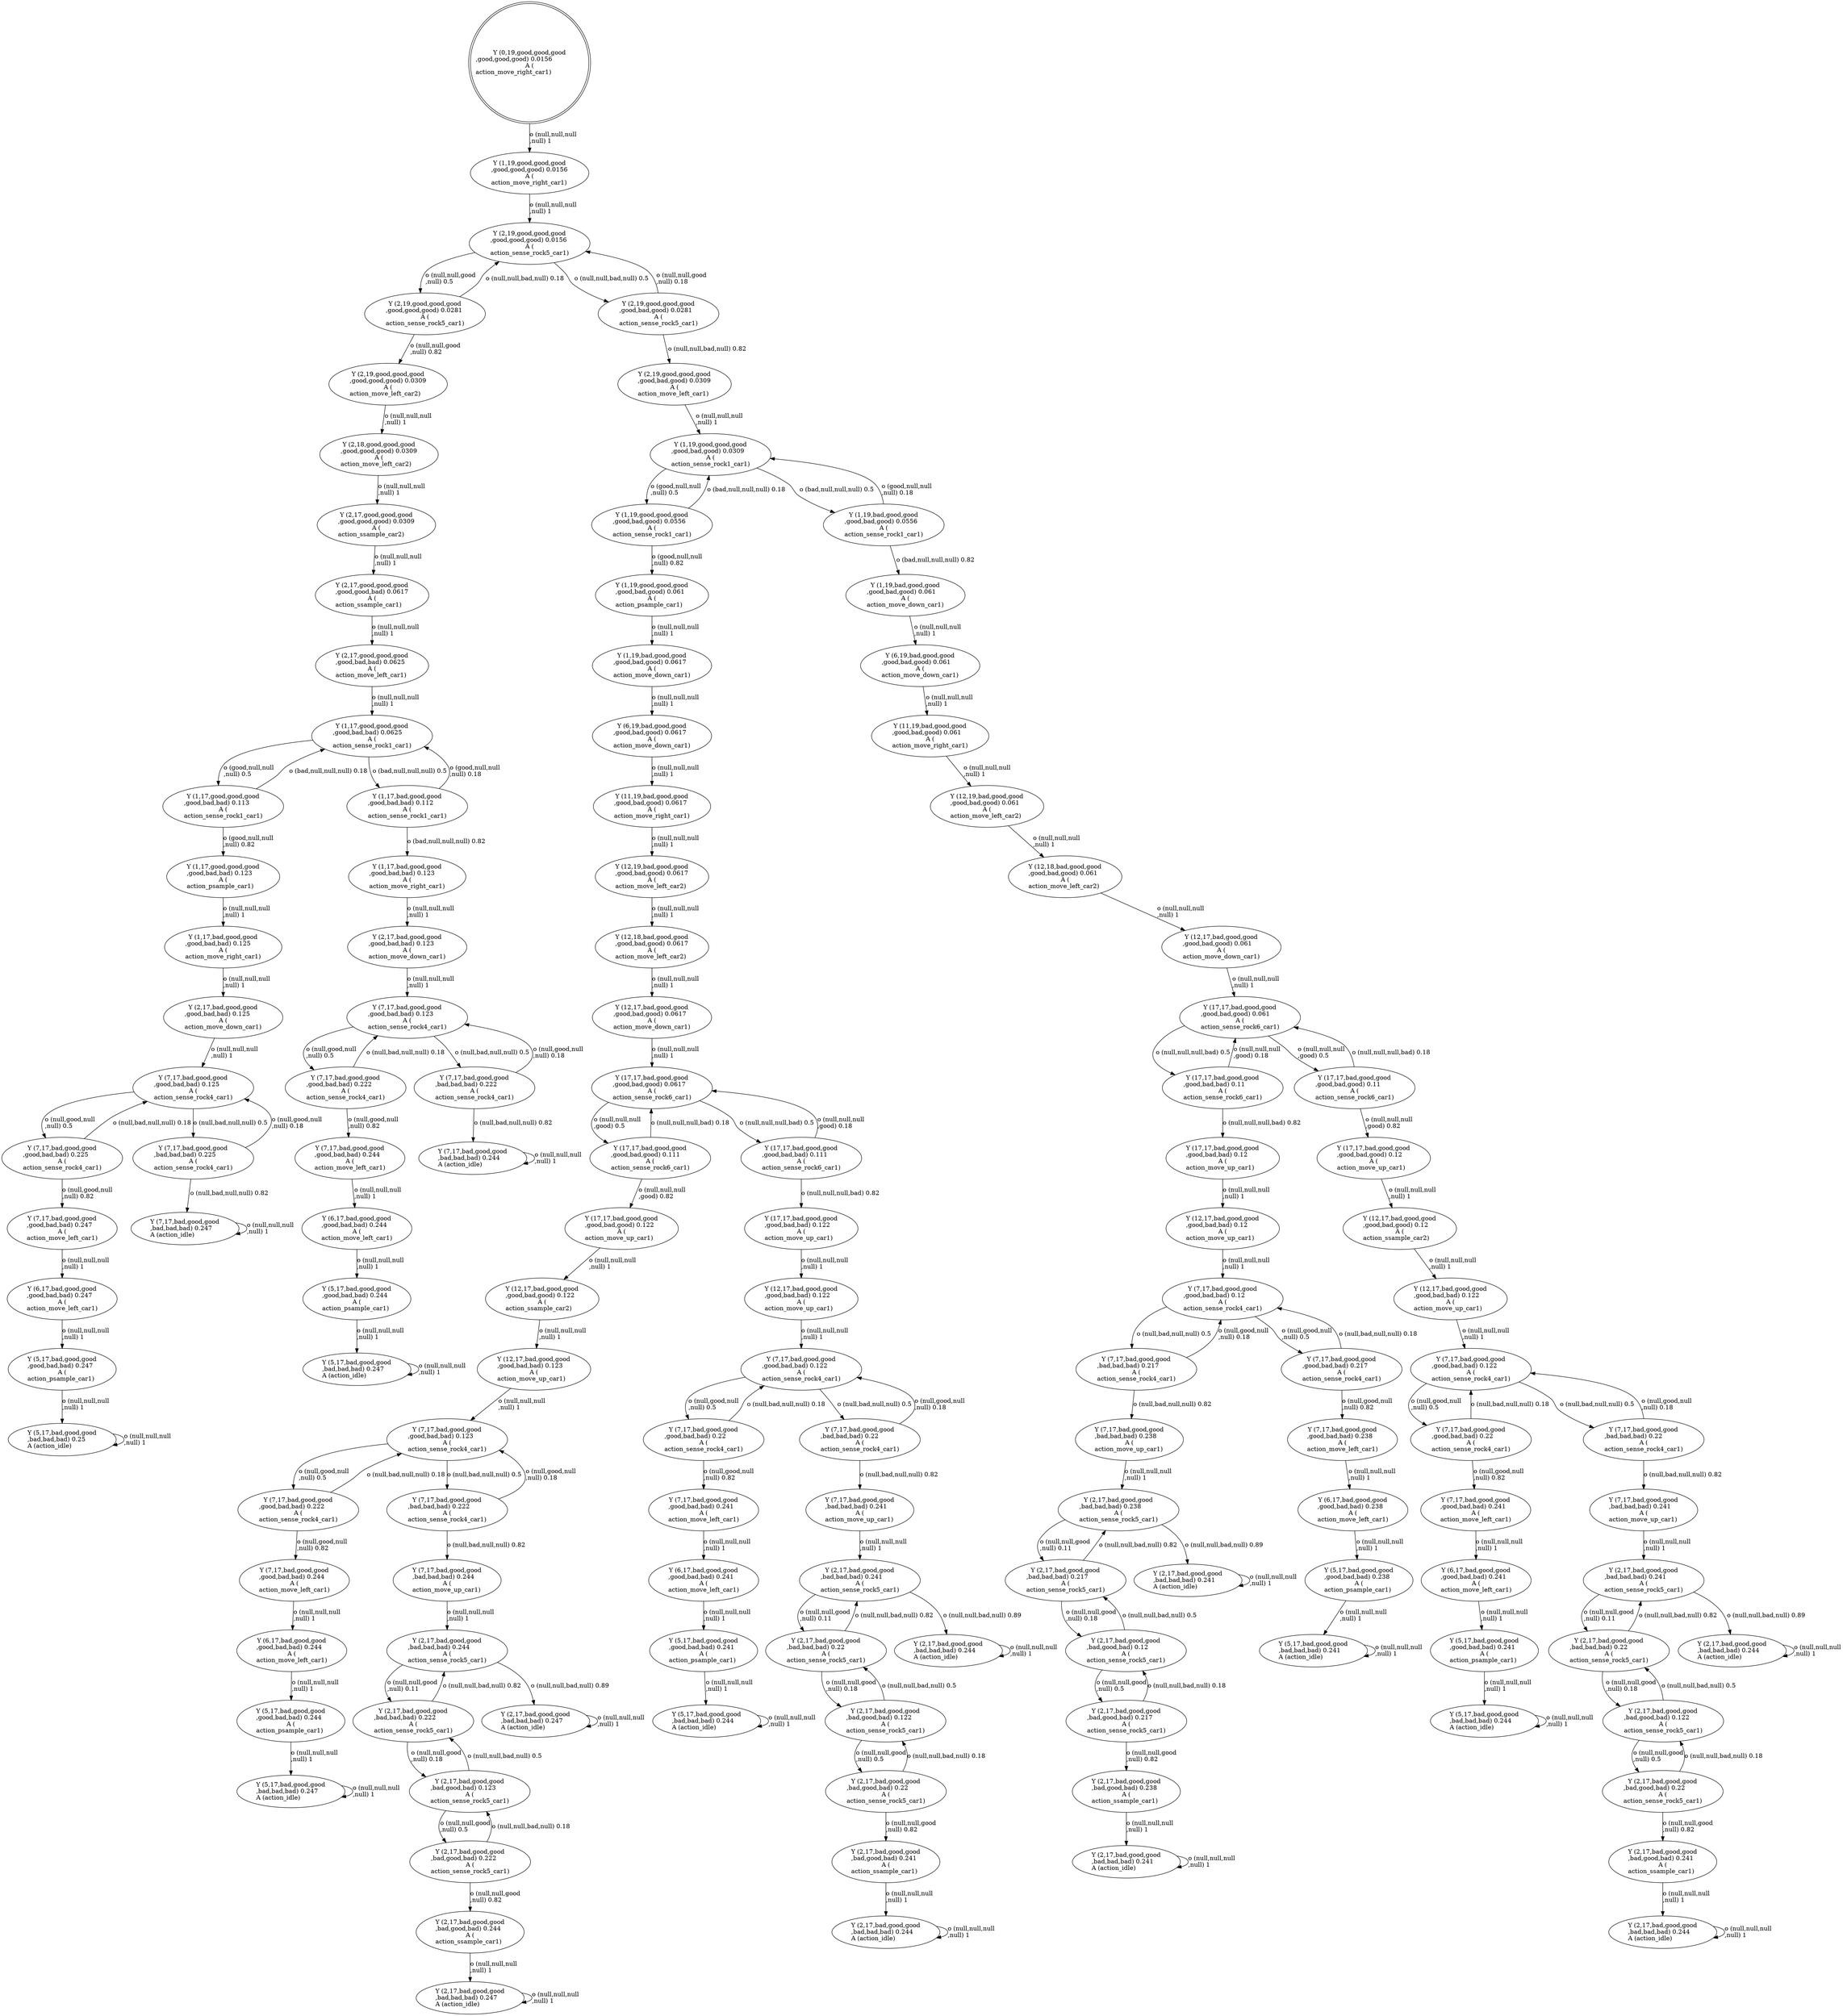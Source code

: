 digraph G
{
root [label="Y (0,19,good,good,good\n,good,good,good) 0.0156\lA (\naction_move_right_car1)\l" shape=doublecircle labeljust="l"];
x0row58 [label="Y (2,18,good,good,good\n,good,good,good) 0.0309\lA (\naction_move_left_car2)\l"];
x0row283 [label="Y (2,19,good,good,good\n,good,bad,good) 0.0309\lA (\naction_move_left_car1)\l"];
x0row288 [label="Y (1,19,good,good,good\n,good,bad,good) 0.0309\lA (\naction_sense_rock1_car1)\l"];
x0row181 [label="Y (7,17,bad,good,good\n,bad,bad,bad) 0.247\lA (action_idle)\l"];
x0row185 [label="Y (2,17,bad,good,good\n,bad,bad,bad) 0.247\lA (action_idle)\l"];
x0row44 [label="Y (2,19,good,good,good\n,good,good,good) 0.0309\lA (\naction_move_left_car2)\l"];
x0row137 [label="Y (7,17,bad,good,good\n,good,bad,bad) 0.125\lA (\naction_sense_rock4_car1)\l"];
x0row767 [label="Y (12,19,bad,good,good\n,good,bad,good) 0.061\lA (\naction_move_left_car2)\l"];
x0row117 [label="Y (1,17,good,good,good\n,good,bad,bad) 0.123\lA (\naction_psample_car1)\l"];
x0row70 [label="Y (2,17,good,good,good\n,good,good,good) 0.0309\lA (\naction_ssample_car2)\l"];
x0row32 [label="Y (2,19,good,good,good\n,good,good,good) 0.0281\lA (\naction_sense_rock5_car1)\l"];
x0row33 [label="Y (2,19,good,good,good\n,good,bad,good) 0.0281\lA (\naction_sense_rock5_car1)\l"];
x0row107 [label="Y (1,17,bad,good,good\n,good,bad,bad) 0.125\lA (\naction_move_right_car1)\l"];
x0row108 [label="Y (1,17,good,good,good\n,good,bad,bad) 0.113\lA (\naction_sense_rock1_car1)\l"];
x0row109 [label="Y (1,17,bad,good,good\n,good,bad,bad) 0.112\lA (\naction_sense_rock1_car1)\l"];
x0row266 [label="Y (7,17,bad,good,good\n,bad,bad,bad) 0.244\lA (action_idle)\l"];
x0row270 [label="Y (2,17,bad,good,good\n,bad,bad,bad) 0.244\lA (action_idle)\l"];
x0row216 [label="Y (7,17,bad,good,good\n,good,bad,bad) 0.222\lA (\naction_sense_rock4_car1)\l"];
x0row217 [label="Y (7,17,bad,good,good\n,bad,bad,bad) 0.222\lA (\naction_sense_rock4_car1)\l"];
x0row225 [label="Y (7,17,bad,good,good\n,good,bad,bad) 0.244\lA (\naction_move_left_car1)\l"];
x0row338 [label="Y (6,19,bad,good,good\n,good,bad,good) 0.0617\lA (\naction_move_down_car1)\l"];
x0row193 [label="Y (1,17,bad,good,good\n,good,bad,bad) 0.123\lA (\naction_move_right_car1)\l"];
x0row199 [label="Y (2,17,bad,good,good\n,good,bad,bad) 0.123\lA (\naction_move_down_car1)\l"];
x0row206 [label="Y (7,17,bad,good,good\n,good,bad,bad) 0.123\lA (\naction_sense_rock4_car1)\l"];
x0row153 [label="Y (6,17,bad,good,good\n,good,bad,bad) 0.247\lA (\naction_move_left_car1)\l"];
x0row159 [label="Y (5,17,bad,good,good\n,good,bad,bad) 0.247\lA (\naction_psample_car1)\l"];
x0row302 [label="Y (1,19,good,good,good\n,good,bad,good) 0.0556\lA (\naction_sense_rock1_car1)\l"];
x0row301 [label="Y (1,19,bad,good,good\n,good,bad,good) 0.0617\lA (\naction_move_down_car1)\l"];
x0row303 [label="Y (1,19,bad,good,good\n,good,bad,good) 0.0556\lA (\naction_sense_rock1_car1)\l"];
x0row315 [label="Y (1,19,good,good,good\n,good,bad,good) 0.061\lA (\naction_psample_car1)\l"];
x0row349 [label="Y (11,19,bad,good,good\n,good,bad,good) 0.0617\lA (\naction_move_right_car1)\l"];
x0row359 [label="Y (12,19,bad,good,good\n,good,bad,good) 0.0617\lA (\naction_move_left_car2)\l"];
x0row85 [label="Y (2,17,good,good,good\n,good,good,bad) 0.0617\lA (\naction_ssample_car1)\l"];
x0row88 [label="Y (2,17,good,good,good\n,good,bad,bad) 0.0625\lA (\naction_move_left_car1)\l"];
x0row97 [label="Y (1,17,good,good,good\n,good,bad,bad) 0.0625\lA (\naction_sense_rock1_car1)\l"];
x0row13 [label="Y (2,19,good,good,good\n,good,good,good) 0.0156\lA (\naction_sense_rock5_car1)\l"];
x0row1 [label="Y (1,19,good,good,good\n,good,good,good) 0.0156\lA (\naction_move_right_car1)\l"];
x0row228 [label="Y (6,17,bad,good,good\n,good,bad,bad) 0.244\lA (\naction_move_left_car1)\l"];
x0row236 [label="Y (5,17,bad,good,good\n,good,bad,bad) 0.244\lA (\naction_psample_car1)\l"];
x0row143 [label="Y (7,17,bad,good,good\n,good,bad,bad) 0.225\lA (\naction_sense_rock4_car1)\l"];
x0row144 [label="Y (7,17,bad,good,good\n,bad,bad,bad) 0.225\lA (\naction_sense_rock4_car1)\l"];
x0row150 [label="Y (7,17,bad,good,good\n,good,bad,bad) 0.247\lA (\naction_move_left_car1)\l"];
x0row168 [label="Y (5,17,bad,good,good\n,bad,bad,bad) 0.25\lA (action_idle)\l"];
x0row247 [label="Y (5,17,bad,good,good\n,bad,bad,bad) 0.247\lA (action_idle)\l"];
x0row513 [label="Y (2,17,bad,good,good\n,bad,bad,bad) 0.222\lA (\naction_sense_rock5_car1)\l"];
x0row514 [label="Y (2,17,bad,good,good\n,bad,bad,bad) 0.247\lA (action_idle)\l"];
x0row743 [label="Y (6,19,bad,good,good\n,good,bad,good) 0.061\lA (\naction_move_down_car1)\l"];
x0row755 [label="Y (11,19,bad,good,good\n,good,bad,good) 0.061\lA (\naction_move_right_car1)\l"];
x0row406 [label="Y (17,17,bad,good,good\n,good,bad,good) 0.111\lA (\naction_sense_rock6_car1)\l"];
x0row407 [label="Y (17,17,bad,good,good\n,good,bad,bad) 0.111\lA (\naction_sense_rock6_car1)\l"];
x0row415 [label="Y (17,17,bad,good,good\n,good,bad,good) 0.122\lA (\naction_move_up_car1)\l"];
x0row419 [label="Y (12,17,bad,good,good\n,good,bad,good) 0.122\lA (\naction_ssample_car2)\l"];
x0row649 [label="Y (7,17,bad,good,good\n,bad,bad,bad) 0.241\lA (\naction_move_up_car1)\l"];
x0row657 [label="Y (2,17,bad,good,good\n,bad,bad,bad) 0.241\lA (\naction_sense_rock5_car1)\l"];
x0row667 [label="Y (2,17,bad,good,good\n,bad,bad,bad) 0.244\lA (action_idle)\l"];
x0row670 [label="Y (2,17,bad,good,good\n,bad,bad,bad) 0.22\lA (\naction_sense_rock5_car1)\l"];
x0row671 [label="Y (2,17,bad,good,good\n,bad,bad,bad) 0.244\lA (action_idle)\l"];
x0row680 [label="Y (2,17,bad,good,good\n,bad,good,bad) 0.122\lA (\naction_sense_rock5_car1)\l"];
x0row497 [label="Y (7,17,bad,good,good\n,bad,bad,bad) 0.244\lA (\naction_move_up_car1)\l"];
x0row503 [label="Y (2,17,bad,good,good\n,bad,bad,bad) 0.244\lA (\naction_sense_rock5_car1)\l"];
x0row1052 [label="Y (7,17,bad,good,good\n,bad,bad,bad) 0.217\lA (\naction_sense_rock4_car1)\l"];
x0row1051 [label="Y (7,17,bad,good,good\n,good,bad,bad) 0.217\lA (\naction_sense_rock4_car1)\l"];
x0row1125 [label="Y (7,17,bad,good,good\n,bad,bad,bad) 0.238\lA (\naction_move_up_car1)\l"];
x0row1064 [label="Y (7,17,bad,good,good\n,good,bad,bad) 0.238\lA (\naction_move_left_car1)\l"];
x0row1071 [label="Y (6,17,bad,good,good\n,good,bad,bad) 0.238\lA (\naction_move_left_car1)\l"];
x0row1083 [label="Y (5,17,bad,good,good\n,good,bad,bad) 0.238\lA (\naction_psample_car1)\l"];
x0row521 [label="Y (2,17,bad,good,good\n,bad,good,bad) 0.123\lA (\naction_sense_rock5_car1)\l"];
x0row528 [label="Y (2,17,bad,good,good\n,bad,good,bad) 0.222\lA (\naction_sense_rock5_car1)\l"];
x0row535 [label="Y (2,17,bad,good,good\n,bad,good,bad) 0.244\lA (\naction_ssample_car1)\l"];
x0row1150 [label="Y (2,17,bad,good,good\n,bad,bad,bad) 0.217\lA (\naction_sense_rock5_car1)\l"];
x0row1151 [label="Y (2,17,bad,good,good\n,bad,bad,bad) 0.241\lA (action_idle)\l"];
x0row1162 [label="Y (2,17,bad,good,good\n,bad,good,bad) 0.12\lA (\naction_sense_rock5_car1)\l"];
x0row732 [label="Y (1,19,bad,good,good\n,good,bad,good) 0.061\lA (\naction_move_down_car1)\l"];
x0row1098 [label="Y (5,17,bad,good,good\n,bad,bad,bad) 0.241\lA (action_idle)\l"];
x0row598 [label="Y (7,17,bad,good,good\n,good,bad,bad) 0.241\lA (\naction_move_left_car1)\l"];
x0row615 [label="Y (5,17,bad,good,good\n,good,bad,bad) 0.241\lA (\naction_psample_car1)\l"];
x0row628 [label="Y (5,17,bad,good,good\n,bad,bad,bad) 0.244\lA (action_idle)\l"];
x0row788 [label="Y (12,18,bad,good,good\n,good,bad,good) 0.061\lA (\naction_move_left_car2)\l"];
x0row800 [label="Y (12,17,bad,good,good\n,good,bad,good) 0.061\lA (\naction_move_down_car1)\l"];
x0row805 [label="Y (17,17,bad,good,good\n,good,bad,good) 0.061\lA (\naction_sense_rock6_car1)\l"];
x0row815 [label="Y (12,17,bad,good,good\n,good,bad,bad) 0.122\lA (\naction_move_up_car1)\l"];
x0row825 [label="Y (17,17,bad,good,good\n,good,bad,bad) 0.11\lA (\naction_sense_rock6_car1)\l"];
x0row824 [label="Y (17,17,bad,good,good\n,good,bad,good) 0.11\lA (\naction_sense_rock6_car1)\l"];
x0row386 [label="Y (12,17,bad,good,good\n,good,bad,good) 0.0617\lA (\naction_move_down_car1)\l"];
x0row391 [label="Y (17,17,bad,good,good\n,good,bad,good) 0.0617\lA (\naction_sense_rock6_car1)\l"];
x0row399 [label="Y (12,17,bad,good,good\n,good,bad,bad) 0.123\lA (\naction_move_up_car1)\l"];
x0row1021 [label="Y (17,17,bad,good,good\n,good,bad,bad) 0.12\lA (\naction_move_up_car1)\l"];
x0row1025 [label="Y (12,17,bad,good,good\n,good,bad,bad) 0.12\lA (\naction_move_up_car1)\l"];
x0row1133 [label="Y (2,17,bad,good,good\n,bad,bad,bad) 0.238\lA (\naction_sense_rock5_car1)\l"];
x0row1145 [label="Y (2,17,bad,good,good\n,bad,bad,bad) 0.241\lA (action_idle)\l"];
x0row576 [label="Y (7,17,bad,good,good\n,good,bad,bad) 0.122\lA (\naction_sense_rock4_car1)\l"];
x0row587 [label="Y (7,17,bad,good,good\n,good,bad,bad) 0.22\lA (\naction_sense_rock4_car1)\l"];
x0row588 [label="Y (7,17,bad,good,good\n,bad,bad,bad) 0.22\lA (\naction_sense_rock4_car1)\l"];
x0row605 [label="Y (6,17,bad,good,good\n,good,bad,bad) 0.241\lA (\naction_move_left_car1)\l"];
x0row438 [label="Y (7,17,bad,good,good\n,good,bad,bad) 0.123\lA (\naction_sense_rock4_car1)\l"];
x0row469 [label="Y (5,17,bad,good,good\n,good,bad,bad) 0.244\lA (\naction_psample_car1)\l"];
x0row480 [label="Y (5,17,bad,good,good\n,bad,bad,bad) 0.247\lA (action_idle)\l"];
x0row447 [label="Y (7,17,bad,good,good\n,good,bad,bad) 0.222\lA (\naction_sense_rock4_car1)\l"];
x0row448 [label="Y (7,17,bad,good,good\n,bad,bad,bad) 0.222\lA (\naction_sense_rock4_car1)\l"];
x0row456 [label="Y (7,17,bad,good,good\n,good,bad,bad) 0.244\lA (\naction_move_left_car1)\l"];
x0row461 [label="Y (6,17,bad,good,good\n,good,bad,bad) 0.244\lA (\naction_move_left_car1)\l"];
x0row1173 [label="Y (2,17,bad,good,good\n,bad,good,bad) 0.217\lA (\naction_sense_rock5_car1)\l"];
x0row1184 [label="Y (2,17,bad,good,good\n,bad,good,bad) 0.238\lA (\naction_ssample_car1)\l"];
x0row563 [label="Y (17,17,bad,good,good\n,good,bad,bad) 0.122\lA (\naction_move_up_car1)\l"];
x0row567 [label="Y (12,17,bad,good,good\n,good,bad,bad) 0.122\lA (\naction_move_up_car1)\l"];
x0row1036 [label="Y (7,17,bad,good,good\n,good,bad,bad) 0.12\lA (\naction_sense_rock4_car1)\l"];
x0row689 [label="Y (2,17,bad,good,good\n,bad,good,bad) 0.22\lA (\naction_sense_rock5_car1)\l"];
x0row698 [label="Y (2,17,bad,good,good\n,bad,good,bad) 0.241\lA (\naction_ssample_car1)\l"];
x0row835 [label="Y (17,17,bad,good,good\n,good,bad,good) 0.12\lA (\naction_move_up_car1)\l"];
x0row839 [label="Y (12,17,bad,good,good\n,good,bad,good) 0.12\lA (\naction_ssample_car2)\l"];
x0row862 [label="Y (7,17,bad,good,good\n,good,bad,bad) 0.122\lA (\naction_sense_rock4_car1)\l"];
x0row875 [label="Y (7,17,bad,good,good\n,good,bad,bad) 0.22\lA (\naction_sense_rock4_car1)\l"];
x0row876 [label="Y (7,17,bad,good,good\n,bad,bad,bad) 0.22\lA (\naction_sense_rock4_car1)\l"];
x0row886 [label="Y (7,17,bad,good,good\n,good,bad,bad) 0.241\lA (\naction_move_left_car1)\l"];
x0row891 [label="Y (6,17,bad,good,good\n,good,bad,bad) 0.241\lA (\naction_move_left_car1)\l"];
x0row901 [label="Y (5,17,bad,good,good\n,good,bad,bad) 0.241\lA (\naction_psample_car1)\l"];
x0row914 [label="Y (5,17,bad,good,good\n,bad,bad,bad) 0.244\lA (action_idle)\l"];
x0row937 [label="Y (7,17,bad,good,good\n,bad,bad,bad) 0.241\lA (\naction_move_up_car1)\l"];
x0row943 [label="Y (2,17,bad,good,good\n,bad,bad,bad) 0.241\lA (\naction_sense_rock5_car1)\l"];
x0row957 [label="Y (2,17,bad,good,good\n,bad,bad,bad) 0.22\lA (\naction_sense_rock5_car1)\l"];
x0row958 [label="Y (2,17,bad,good,good\n,bad,bad,bad) 0.244\lA (action_idle)\l"];
x0row967 [label="Y (2,17,bad,good,good\n,bad,good,bad) 0.122\lA (\naction_sense_rock5_car1)\l"];
x0row976 [label="Y (2,17,bad,good,good\n,bad,good,bad) 0.22\lA (\naction_sense_rock5_car1)\l"];
x0row985 [label="Y (2,17,bad,good,good\n,bad,good,bad) 0.241\lA (\naction_ssample_car1)\l"];
x0row376 [label="Y (12,18,bad,good,good\n,good,bad,good) 0.0617\lA (\naction_move_left_car2)\l"];
x0row131 [label="Y (2,17,bad,good,good\n,good,bad,bad) 0.125\lA (\naction_move_down_car1)\l"];
root -> x0row1 [label="o (null,null,null\n,null) 1\l"];
x0row1 -> x0row13 [label="o (null,null,null\n,null) 1\l"];
x0row13 -> x0row32 [label="o (null,null,good\n,null) 0.5\l"];
x0row13 -> x0row33 [label="o (null,null,bad,null) 0.5\l"];
x0row32 -> x0row44 [label="o (null,null,good\n,null) 0.82\l"];
x0row32 -> x0row13 [label="o (null,null,bad,null) 0.18\l"];
x0row44 -> x0row58 [label="o (null,null,null\n,null) 1\l"];
x0row58 -> x0row70 [label="o (null,null,null\n,null) 1\l"];
x0row70 -> x0row85 [label="o (null,null,null\n,null) 1\l"];
x0row85 -> x0row88 [label="o (null,null,null\n,null) 1\l"];
x0row88 -> x0row97 [label="o (null,null,null\n,null) 1\l"];
x0row97 -> x0row108 [label="o (good,null,null\n,null) 0.5\l"];
x0row97 -> x0row109 [label="o (bad,null,null,null) 0.5\l"];
x0row108 -> x0row117 [label="o (good,null,null\n,null) 0.82\l"];
x0row108 -> x0row97 [label="o (bad,null,null,null) 0.18\l"];
x0row117 -> x0row107 [label="o (null,null,null\n,null) 1\l"];
x0row107 -> x0row131 [label="o (null,null,null\n,null) 1\l"];
x0row131 -> x0row137 [label="o (null,null,null\n,null) 1\l"];
x0row137 -> x0row143 [label="o (null,good,null\n,null) 0.5\l"];
x0row137 -> x0row144 [label="o (null,bad,null,null) 0.5\l"];
x0row143 -> x0row150 [label="o (null,good,null\n,null) 0.82\l"];
x0row143 -> x0row137 [label="o (null,bad,null,null) 0.18\l"];
x0row150 -> x0row153 [label="o (null,null,null\n,null) 1\l"];
x0row153 -> x0row159 [label="o (null,null,null\n,null) 1\l"];
x0row159 -> x0row168 [label="o (null,null,null\n,null) 1\l"];
x0row168 -> x0row168 [label="o (null,null,null\n,null) 1\l"];
x0row144 -> x0row137 [label="o (null,good,null\n,null) 0.18\l"];
x0row144 -> x0row181 [label="o (null,bad,null,null) 0.82\l"];
x0row181 -> x0row181 [label="o (null,null,null\n,null) 1\l"];
x0row109 -> x0row97 [label="o (good,null,null\n,null) 0.18\l"];
x0row109 -> x0row193 [label="o (bad,null,null,null) 0.82\l"];
x0row193 -> x0row199 [label="o (null,null,null\n,null) 1\l"];
x0row199 -> x0row206 [label="o (null,null,null\n,null) 1\l"];
x0row206 -> x0row216 [label="o (null,good,null\n,null) 0.5\l"];
x0row206 -> x0row217 [label="o (null,bad,null,null) 0.5\l"];
x0row216 -> x0row225 [label="o (null,good,null\n,null) 0.82\l"];
x0row216 -> x0row206 [label="o (null,bad,null,null) 0.18\l"];
x0row225 -> x0row228 [label="o (null,null,null\n,null) 1\l"];
x0row228 -> x0row236 [label="o (null,null,null\n,null) 1\l"];
x0row236 -> x0row247 [label="o (null,null,null\n,null) 1\l"];
x0row247 -> x0row247 [label="o (null,null,null\n,null) 1\l"];
x0row217 -> x0row206 [label="o (null,good,null\n,null) 0.18\l"];
x0row217 -> x0row266 [label="o (null,bad,null,null) 0.82\l"];
x0row266 -> x0row266 [label="o (null,null,null\n,null) 1\l"];
x0row33 -> x0row13 [label="o (null,null,good\n,null) 0.18\l"];
x0row33 -> x0row283 [label="o (null,null,bad,null) 0.82\l"];
x0row283 -> x0row288 [label="o (null,null,null\n,null) 1\l"];
x0row288 -> x0row302 [label="o (good,null,null\n,null) 0.5\l"];
x0row288 -> x0row303 [label="o (bad,null,null,null) 0.5\l"];
x0row302 -> x0row315 [label="o (good,null,null\n,null) 0.82\l"];
x0row302 -> x0row288 [label="o (bad,null,null,null) 0.18\l"];
x0row315 -> x0row301 [label="o (null,null,null\n,null) 1\l"];
x0row301 -> x0row338 [label="o (null,null,null\n,null) 1\l"];
x0row338 -> x0row349 [label="o (null,null,null\n,null) 1\l"];
x0row349 -> x0row359 [label="o (null,null,null\n,null) 1\l"];
x0row359 -> x0row376 [label="o (null,null,null\n,null) 1\l"];
x0row376 -> x0row386 [label="o (null,null,null\n,null) 1\l"];
x0row386 -> x0row391 [label="o (null,null,null\n,null) 1\l"];
x0row391 -> x0row406 [label="o (null,null,null\n,good) 0.5\l"];
x0row391 -> x0row407 [label="o (null,null,null,bad) 0.5\l"];
x0row406 -> x0row415 [label="o (null,null,null\n,good) 0.82\l"];
x0row406 -> x0row391 [label="o (null,null,null,bad) 0.18\l"];
x0row415 -> x0row419 [label="o (null,null,null\n,null) 1\l"];
x0row419 -> x0row399 [label="o (null,null,null\n,null) 1\l"];
x0row399 -> x0row438 [label="o (null,null,null\n,null) 1\l"];
x0row438 -> x0row447 [label="o (null,good,null\n,null) 0.5\l"];
x0row438 -> x0row448 [label="o (null,bad,null,null) 0.5\l"];
x0row447 -> x0row456 [label="o (null,good,null\n,null) 0.82\l"];
x0row447 -> x0row438 [label="o (null,bad,null,null) 0.18\l"];
x0row456 -> x0row461 [label="o (null,null,null\n,null) 1\l"];
x0row461 -> x0row469 [label="o (null,null,null\n,null) 1\l"];
x0row469 -> x0row480 [label="o (null,null,null\n,null) 1\l"];
x0row480 -> x0row480 [label="o (null,null,null\n,null) 1\l"];
x0row448 -> x0row438 [label="o (null,good,null\n,null) 0.18\l"];
x0row448 -> x0row497 [label="o (null,bad,null,null) 0.82\l"];
x0row497 -> x0row503 [label="o (null,null,null\n,null) 1\l"];
x0row503 -> x0row513 [label="o (null,null,good\n,null) 0.11\l"];
x0row503 -> x0row514 [label="o (null,null,bad,null) 0.89\l"];
x0row513 -> x0row521 [label="o (null,null,good\n,null) 0.18\l"];
x0row513 -> x0row503 [label="o (null,null,bad,null) 0.82\l"];
x0row521 -> x0row528 [label="o (null,null,good\n,null) 0.5\l"];
x0row521 -> x0row513 [label="o (null,null,bad,null) 0.5\l"];
x0row528 -> x0row535 [label="o (null,null,good\n,null) 0.82\l"];
x0row528 -> x0row521 [label="o (null,null,bad,null) 0.18\l"];
x0row535 -> x0row185 [label="o (null,null,null\n,null) 1\l"];
x0row185 -> x0row185 [label="o (null,null,null\n,null) 1\l"];
x0row514 -> x0row514 [label="o (null,null,null\n,null) 1\l"];
x0row407 -> x0row391 [label="o (null,null,null\n,good) 0.18\l"];
x0row407 -> x0row563 [label="o (null,null,null,bad) 0.82\l"];
x0row563 -> x0row567 [label="o (null,null,null\n,null) 1\l"];
x0row567 -> x0row576 [label="o (null,null,null\n,null) 1\l"];
x0row576 -> x0row587 [label="o (null,good,null\n,null) 0.5\l"];
x0row576 -> x0row588 [label="o (null,bad,null,null) 0.5\l"];
x0row587 -> x0row598 [label="o (null,good,null\n,null) 0.82\l"];
x0row587 -> x0row576 [label="o (null,bad,null,null) 0.18\l"];
x0row598 -> x0row605 [label="o (null,null,null\n,null) 1\l"];
x0row605 -> x0row615 [label="o (null,null,null\n,null) 1\l"];
x0row615 -> x0row628 [label="o (null,null,null\n,null) 1\l"];
x0row628 -> x0row628 [label="o (null,null,null\n,null) 1\l"];
x0row588 -> x0row576 [label="o (null,good,null\n,null) 0.18\l"];
x0row588 -> x0row649 [label="o (null,bad,null,null) 0.82\l"];
x0row649 -> x0row657 [label="o (null,null,null\n,null) 1\l"];
x0row657 -> x0row670 [label="o (null,null,good\n,null) 0.11\l"];
x0row657 -> x0row671 [label="o (null,null,bad,null) 0.89\l"];
x0row670 -> x0row680 [label="o (null,null,good\n,null) 0.18\l"];
x0row670 -> x0row657 [label="o (null,null,bad,null) 0.82\l"];
x0row680 -> x0row689 [label="o (null,null,good\n,null) 0.5\l"];
x0row680 -> x0row670 [label="o (null,null,bad,null) 0.5\l"];
x0row689 -> x0row698 [label="o (null,null,good\n,null) 0.82\l"];
x0row689 -> x0row680 [label="o (null,null,bad,null) 0.18\l"];
x0row698 -> x0row667 [label="o (null,null,null\n,null) 1\l"];
x0row667 -> x0row667 [label="o (null,null,null\n,null) 1\l"];
x0row671 -> x0row671 [label="o (null,null,null\n,null) 1\l"];
x0row303 -> x0row288 [label="o (good,null,null\n,null) 0.18\l"];
x0row303 -> x0row732 [label="o (bad,null,null,null) 0.82\l"];
x0row732 -> x0row743 [label="o (null,null,null\n,null) 1\l"];
x0row743 -> x0row755 [label="o (null,null,null\n,null) 1\l"];
x0row755 -> x0row767 [label="o (null,null,null\n,null) 1\l"];
x0row767 -> x0row788 [label="o (null,null,null\n,null) 1\l"];
x0row788 -> x0row800 [label="o (null,null,null\n,null) 1\l"];
x0row800 -> x0row805 [label="o (null,null,null\n,null) 1\l"];
x0row805 -> x0row824 [label="o (null,null,null\n,good) 0.5\l"];
x0row805 -> x0row825 [label="o (null,null,null,bad) 0.5\l"];
x0row824 -> x0row835 [label="o (null,null,null\n,good) 0.82\l"];
x0row824 -> x0row805 [label="o (null,null,null,bad) 0.18\l"];
x0row835 -> x0row839 [label="o (null,null,null\n,null) 1\l"];
x0row839 -> x0row815 [label="o (null,null,null\n,null) 1\l"];
x0row815 -> x0row862 [label="o (null,null,null\n,null) 1\l"];
x0row862 -> x0row875 [label="o (null,good,null\n,null) 0.5\l"];
x0row862 -> x0row876 [label="o (null,bad,null,null) 0.5\l"];
x0row875 -> x0row886 [label="o (null,good,null\n,null) 0.82\l"];
x0row875 -> x0row862 [label="o (null,bad,null,null) 0.18\l"];
x0row886 -> x0row891 [label="o (null,null,null\n,null) 1\l"];
x0row891 -> x0row901 [label="o (null,null,null\n,null) 1\l"];
x0row901 -> x0row914 [label="o (null,null,null\n,null) 1\l"];
x0row914 -> x0row914 [label="o (null,null,null\n,null) 1\l"];
x0row876 -> x0row862 [label="o (null,good,null\n,null) 0.18\l"];
x0row876 -> x0row937 [label="o (null,bad,null,null) 0.82\l"];
x0row937 -> x0row943 [label="o (null,null,null\n,null) 1\l"];
x0row943 -> x0row957 [label="o (null,null,good\n,null) 0.11\l"];
x0row943 -> x0row958 [label="o (null,null,bad,null) 0.89\l"];
x0row957 -> x0row967 [label="o (null,null,good\n,null) 0.18\l"];
x0row957 -> x0row943 [label="o (null,null,bad,null) 0.82\l"];
x0row967 -> x0row976 [label="o (null,null,good\n,null) 0.5\l"];
x0row967 -> x0row957 [label="o (null,null,bad,null) 0.5\l"];
x0row976 -> x0row985 [label="o (null,null,good\n,null) 0.82\l"];
x0row976 -> x0row967 [label="o (null,null,bad,null) 0.18\l"];
x0row985 -> x0row270 [label="o (null,null,null\n,null) 1\l"];
x0row270 -> x0row270 [label="o (null,null,null\n,null) 1\l"];
x0row958 -> x0row958 [label="o (null,null,null\n,null) 1\l"];
x0row825 -> x0row805 [label="o (null,null,null\n,good) 0.18\l"];
x0row825 -> x0row1021 [label="o (null,null,null,bad) 0.82\l"];
x0row1021 -> x0row1025 [label="o (null,null,null\n,null) 1\l"];
x0row1025 -> x0row1036 [label="o (null,null,null\n,null) 1\l"];
x0row1036 -> x0row1051 [label="o (null,good,null\n,null) 0.5\l"];
x0row1036 -> x0row1052 [label="o (null,bad,null,null) 0.5\l"];
x0row1051 -> x0row1064 [label="o (null,good,null\n,null) 0.82\l"];
x0row1051 -> x0row1036 [label="o (null,bad,null,null) 0.18\l"];
x0row1064 -> x0row1071 [label="o (null,null,null\n,null) 1\l"];
x0row1071 -> x0row1083 [label="o (null,null,null\n,null) 1\l"];
x0row1083 -> x0row1098 [label="o (null,null,null\n,null) 1\l"];
x0row1098 -> x0row1098 [label="o (null,null,null\n,null) 1\l"];
x0row1052 -> x0row1036 [label="o (null,good,null\n,null) 0.18\l"];
x0row1052 -> x0row1125 [label="o (null,bad,null,null) 0.82\l"];
x0row1125 -> x0row1133 [label="o (null,null,null\n,null) 1\l"];
x0row1133 -> x0row1150 [label="o (null,null,good\n,null) 0.11\l"];
x0row1133 -> x0row1151 [label="o (null,null,bad,null) 0.89\l"];
x0row1150 -> x0row1162 [label="o (null,null,good\n,null) 0.18\l"];
x0row1150 -> x0row1133 [label="o (null,null,bad,null) 0.82\l"];
x0row1162 -> x0row1173 [label="o (null,null,good\n,null) 0.5\l"];
x0row1162 -> x0row1150 [label="o (null,null,bad,null) 0.5\l"];
x0row1173 -> x0row1184 [label="o (null,null,good\n,null) 0.82\l"];
x0row1173 -> x0row1162 [label="o (null,null,bad,null) 0.18\l"];
x0row1184 -> x0row1145 [label="o (null,null,null\n,null) 1\l"];
x0row1145 -> x0row1145 [label="o (null,null,null\n,null) 1\l"];
x0row1151 -> x0row1151 [label="o (null,null,null\n,null) 1\l"];
}
